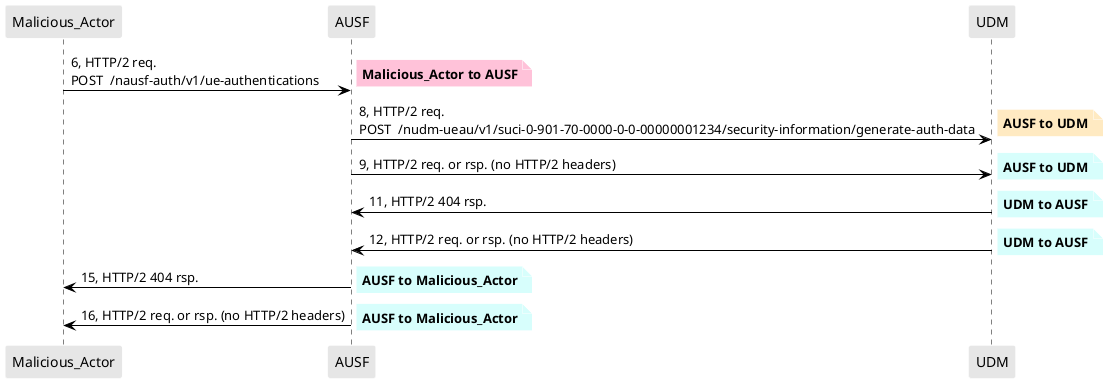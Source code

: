 @startuml
skinparam shadowing false
skinparam NoteBorderColor white
skinparam sequence {
    ArrowColor black
    LifeLineBorderColor black
    LifeLineBackgroundColor black
    ParticipantBorderColor white
    ParticipantBackgroundColor #e6e6e6
}
participant "Malicious_Actor"
participant "AUSF"
participant "UDM"



"Malicious_Actor" -> "AUSF": 6, HTTP/2 req.\nPOST  /nausf-auth/v1/ue-authentications

note right #FFC2D9
**Malicious_Actor to AUSF**
end note

"AUSF" -> "UDM": 8, HTTP/2 req.\nPOST  /nudm-ueau/v1/suci-0-901-70-0000-0-0-00000001234/security-information/generate-auth-data

note right #FFEAC2
**AUSF to UDM**
end note

"AUSF" -> "UDM": 9, HTTP/2 req. or rsp. (no HTTP/2 headers)

note right #D7FEFC
**AUSF to UDM**
end note

"UDM" -> "AUSF": 11, HTTP/2 404 rsp.

note right #D7FEFC
**UDM to AUSF**
end note

"UDM" -> "AUSF": 12, HTTP/2 req. or rsp. (no HTTP/2 headers)

note right #D7FEFC
**UDM to AUSF**
end note

"AUSF" -> "Malicious_Actor": 15, HTTP/2 404 rsp.

note right #D7FEFC
**AUSF to Malicious_Actor**
end note

"AUSF" -> "Malicious_Actor": 16, HTTP/2 req. or rsp. (no HTTP/2 headers)

note right #D7FEFC
**AUSF to Malicious_Actor**
end note


@enduml
